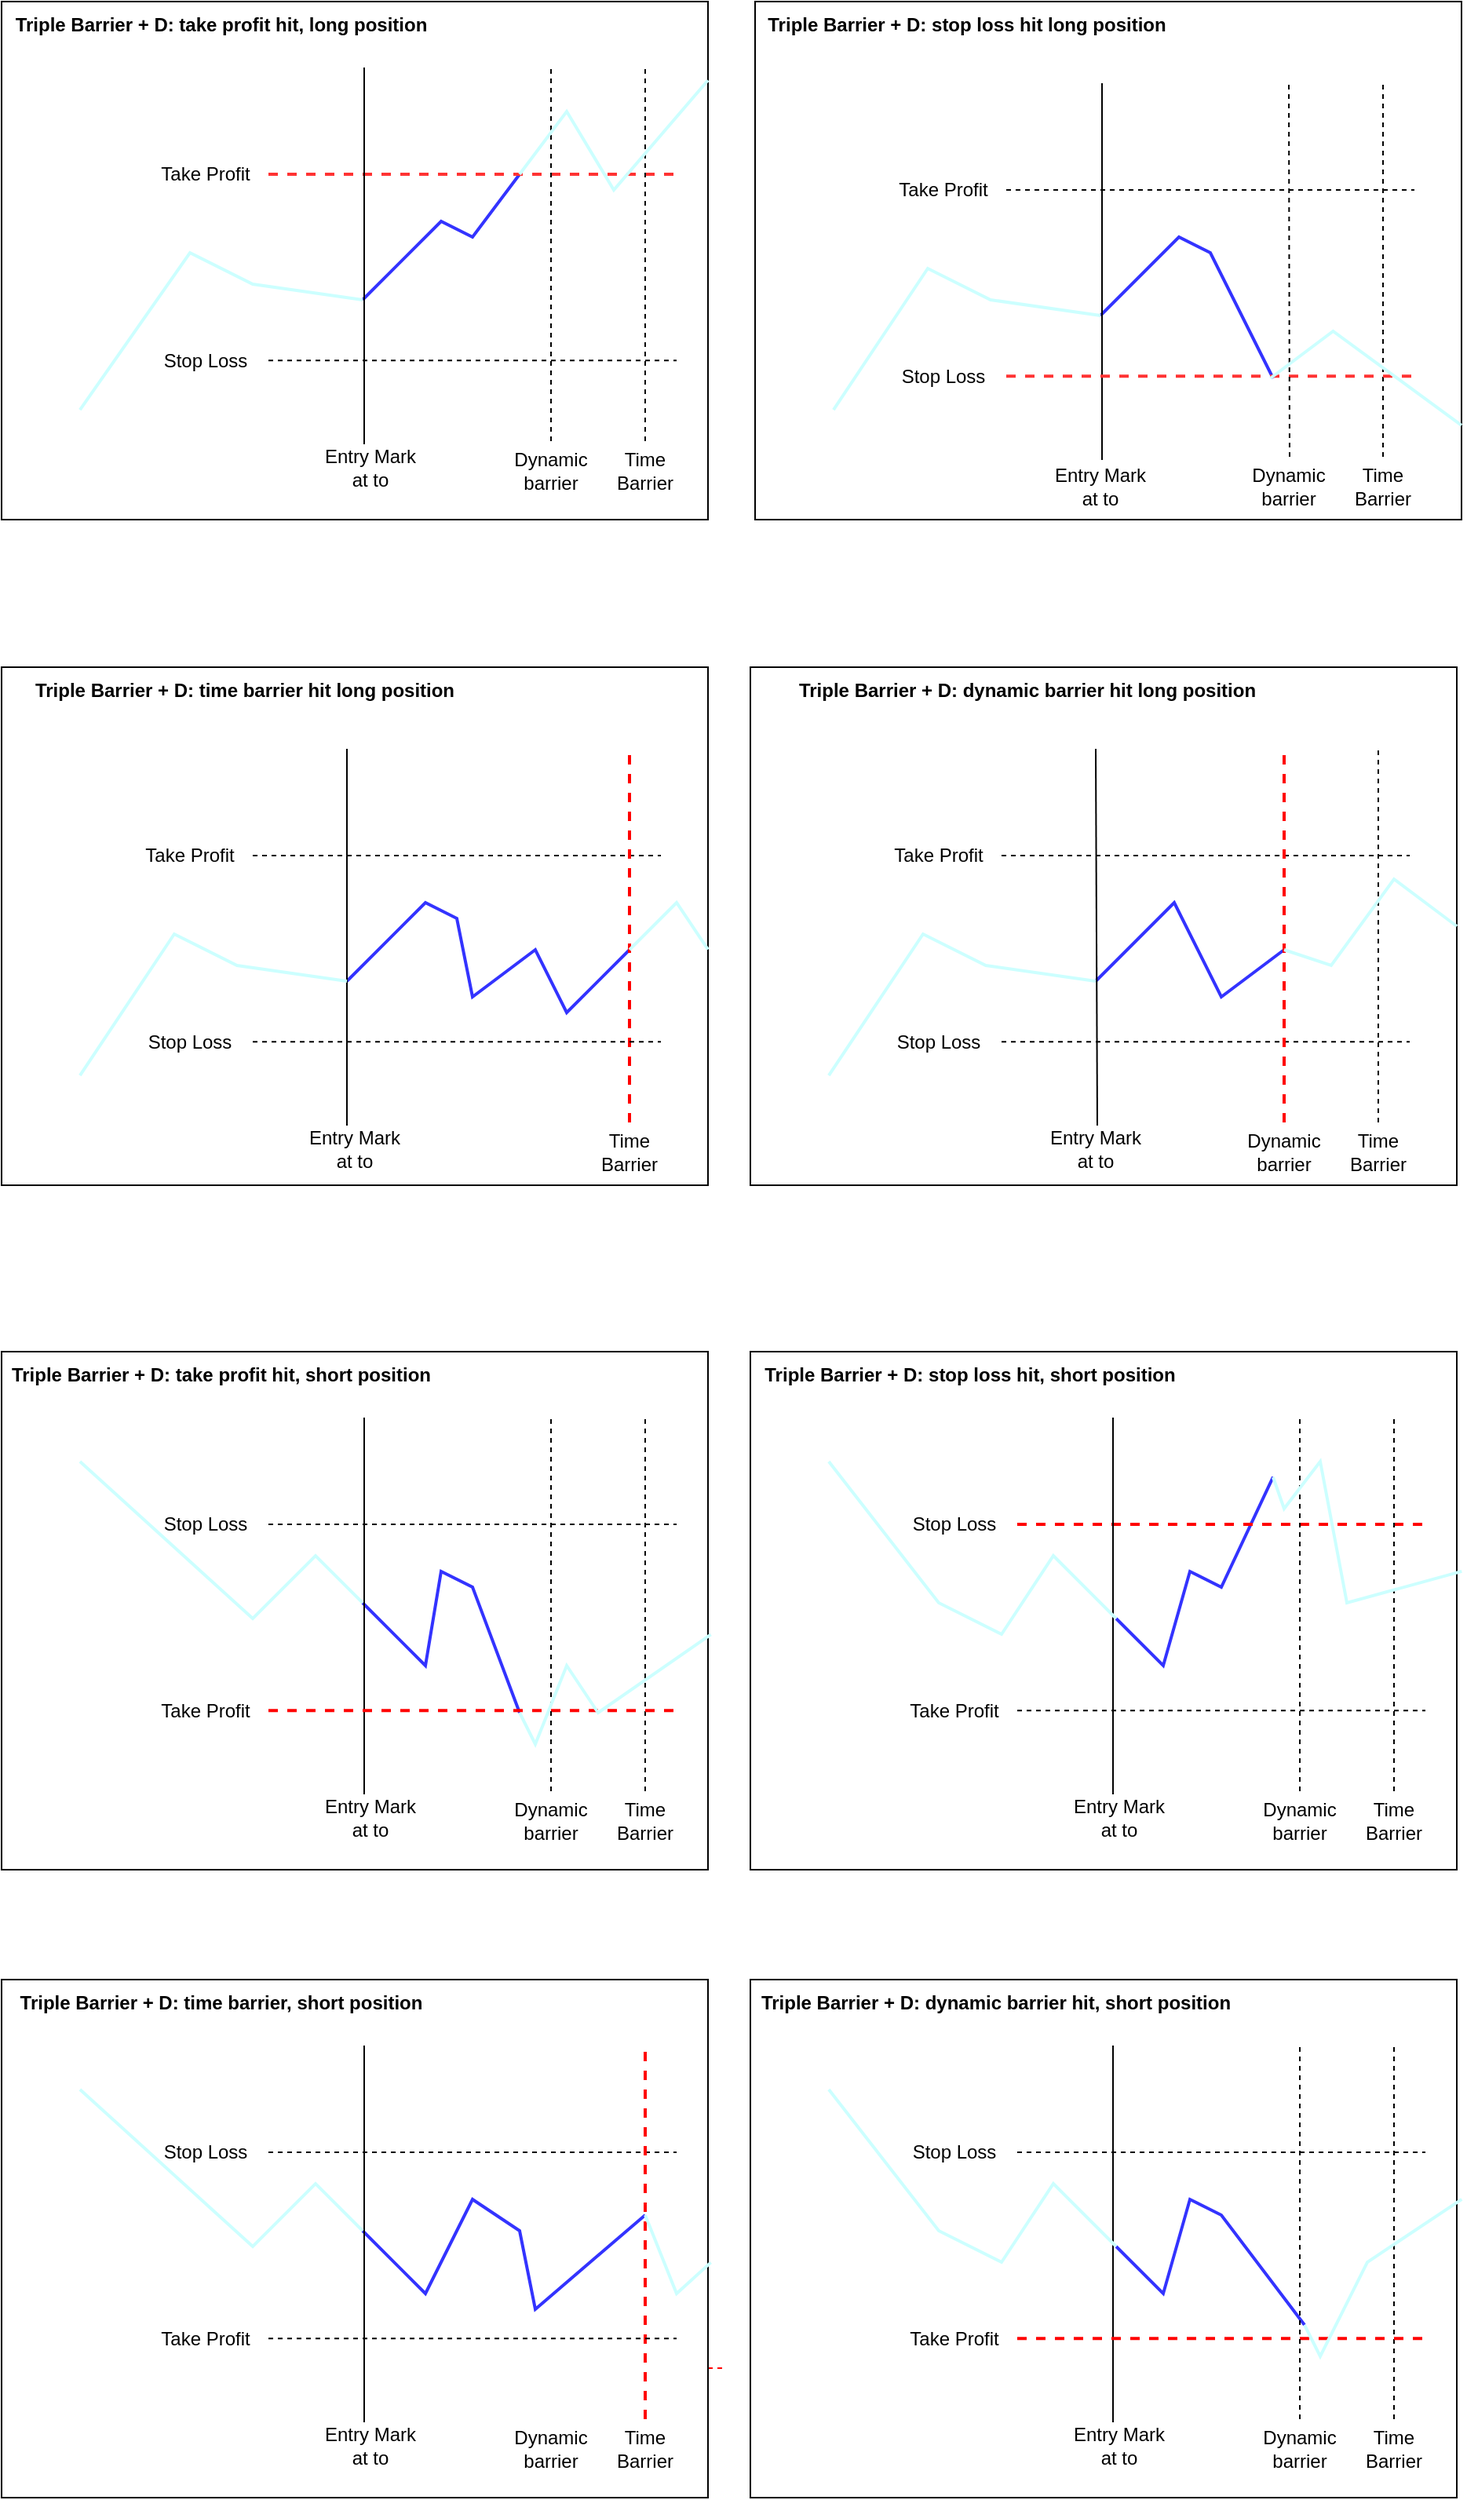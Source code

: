 <mxfile version="24.1.0" type="device" pages="2">
  <diagram id="SFePJf1I40zXGv2YJdQm" name="Common cases">
    <mxGraphModel dx="1434" dy="878" grid="1" gridSize="10" guides="1" tooltips="1" connect="1" arrows="1" fold="1" page="1" pageScale="1" pageWidth="1500" pageHeight="3000" math="0" shadow="0">
      <root>
        <mxCell id="0" />
        <mxCell id="1" parent="0" />
        <mxCell id="pEJTNPGtI9x3PS59gXnJ-11" value="" style="rounded=0;whiteSpace=wrap;html=1;" parent="1" vertex="1">
          <mxGeometry x="330" y="220" width="450" height="330" as="geometry" />
        </mxCell>
        <mxCell id="pEJTNPGtI9x3PS59gXnJ-1" value="" style="endArrow=none;html=1;rounded=0;strokeColor=#3333FF;strokeWidth=2;" parent="1" edge="1">
          <mxGeometry width="50" height="50" relative="1" as="geometry">
            <mxPoint x="560" y="410" as="sourcePoint" />
            <mxPoint x="660" y="330" as="targetPoint" />
            <Array as="points">
              <mxPoint x="610" y="360" />
              <mxPoint x="630" y="370" />
            </Array>
          </mxGeometry>
        </mxCell>
        <mxCell id="pEJTNPGtI9x3PS59gXnJ-3" value="" style="endArrow=none;html=1;rounded=0;endFill=0;dashed=1;strokeColor=#FF3333;strokeWidth=2;" parent="1" edge="1">
          <mxGeometry width="50" height="50" relative="1" as="geometry">
            <mxPoint x="500" y="330" as="sourcePoint" />
            <mxPoint x="760" y="330" as="targetPoint" />
          </mxGeometry>
        </mxCell>
        <mxCell id="pEJTNPGtI9x3PS59gXnJ-4" value="Take Profit" style="text;html=1;strokeColor=none;fillColor=none;align=center;verticalAlign=middle;whiteSpace=wrap;rounded=0;dashed=1;" parent="1" vertex="1">
          <mxGeometry x="430" y="315" width="60" height="30" as="geometry" />
        </mxCell>
        <mxCell id="pEJTNPGtI9x3PS59gXnJ-6" value="Stop Loss" style="text;html=1;strokeColor=none;fillColor=none;align=center;verticalAlign=middle;whiteSpace=wrap;rounded=0;dashed=1;" parent="1" vertex="1">
          <mxGeometry x="430" y="434" width="60" height="30" as="geometry" />
        </mxCell>
        <mxCell id="pEJTNPGtI9x3PS59gXnJ-7" value="" style="endArrow=none;html=1;rounded=0;dashed=1;" parent="1" edge="1">
          <mxGeometry width="50" height="50" relative="1" as="geometry">
            <mxPoint x="740" y="500" as="sourcePoint" />
            <mxPoint x="740" y="260" as="targetPoint" />
          </mxGeometry>
        </mxCell>
        <mxCell id="pEJTNPGtI9x3PS59gXnJ-8" value="Time Barrier" style="text;html=1;strokeColor=none;fillColor=none;align=center;verticalAlign=middle;whiteSpace=wrap;rounded=0;dashed=1;" parent="1" vertex="1">
          <mxGeometry x="710" y="506" width="60" height="26" as="geometry" />
        </mxCell>
        <mxCell id="pEJTNPGtI9x3PS59gXnJ-9" value="" style="endArrow=none;html=1;rounded=0;" parent="1" edge="1">
          <mxGeometry width="50" height="50" relative="1" as="geometry">
            <mxPoint x="561" y="502" as="sourcePoint" />
            <mxPoint x="561" y="262" as="targetPoint" />
          </mxGeometry>
        </mxCell>
        <mxCell id="pEJTNPGtI9x3PS59gXnJ-10" value="" style="endArrow=none;html=1;rounded=0;endFill=0;dashed=1;" parent="1" edge="1">
          <mxGeometry width="50" height="50" relative="1" as="geometry">
            <mxPoint x="500" y="448.58" as="sourcePoint" />
            <mxPoint x="760" y="448.58" as="targetPoint" />
          </mxGeometry>
        </mxCell>
        <mxCell id="pEJTNPGtI9x3PS59gXnJ-12" value="Dynamic barrier" style="text;html=1;strokeColor=none;fillColor=none;align=center;verticalAlign=middle;whiteSpace=wrap;rounded=0;dashed=1;" parent="1" vertex="1">
          <mxGeometry x="650" y="504" width="60" height="30" as="geometry" />
        </mxCell>
        <mxCell id="pEJTNPGtI9x3PS59gXnJ-14" value="Triple Barrier + D: take profit hit, long position" style="text;html=1;strokeColor=none;fillColor=none;align=center;verticalAlign=middle;whiteSpace=wrap;rounded=0;dashed=1;fontFamily=Helvetica;fontSize=12;fontColor=default;fontStyle=1" parent="1" vertex="1">
          <mxGeometry x="330" y="220" width="280" height="30" as="geometry" />
        </mxCell>
        <mxCell id="pEJTNPGtI9x3PS59gXnJ-15" value="" style="endArrow=none;html=1;rounded=0;dashed=1;" parent="1" edge="1">
          <mxGeometry width="50" height="50" relative="1" as="geometry">
            <mxPoint x="680" y="500" as="sourcePoint" />
            <mxPoint x="680" y="260" as="targetPoint" />
            <Array as="points" />
          </mxGeometry>
        </mxCell>
        <mxCell id="pEJTNPGtI9x3PS59gXnJ-16" value="Entry Mark at to" style="text;html=1;strokeColor=none;fillColor=none;align=center;verticalAlign=middle;whiteSpace=wrap;rounded=0;dashed=1;" parent="1" vertex="1">
          <mxGeometry x="535" y="502" width="60" height="30" as="geometry" />
        </mxCell>
        <mxCell id="pEJTNPGtI9x3PS59gXnJ-30" value="" style="endArrow=none;html=1;rounded=0;strokeColor=#CCFFFF;strokeWidth=2;exitX=0.111;exitY=0.788;exitDx=0;exitDy=0;exitPerimeter=0;" parent="1" source="pEJTNPGtI9x3PS59gXnJ-11" edge="1">
          <mxGeometry width="50" height="50" relative="1" as="geometry">
            <mxPoint x="370" y="440" as="sourcePoint" />
            <mxPoint x="560" y="410" as="targetPoint" />
            <Array as="points">
              <mxPoint x="450" y="380" />
              <mxPoint x="490" y="400" />
            </Array>
          </mxGeometry>
        </mxCell>
        <mxCell id="pEJTNPGtI9x3PS59gXnJ-31" value="" style="rounded=0;whiteSpace=wrap;html=1;" parent="1" vertex="1">
          <mxGeometry x="810" y="220" width="450" height="330" as="geometry" />
        </mxCell>
        <mxCell id="pEJTNPGtI9x3PS59gXnJ-32" value="" style="endArrow=none;html=1;rounded=0;strokeColor=#3333FF;strokeWidth=2;" parent="1" edge="1">
          <mxGeometry width="50" height="50" relative="1" as="geometry">
            <mxPoint x="1030" y="420" as="sourcePoint" />
            <mxPoint x="1140" y="460" as="targetPoint" />
            <Array as="points">
              <mxPoint x="1080" y="370" />
              <mxPoint x="1100" y="380" />
            </Array>
          </mxGeometry>
        </mxCell>
        <mxCell id="pEJTNPGtI9x3PS59gXnJ-33" value="" style="endArrow=none;html=1;rounded=0;endFill=0;dashed=1;strokeColor=#000000;strokeWidth=1;" parent="1" edge="1">
          <mxGeometry width="50" height="50" relative="1" as="geometry">
            <mxPoint x="970" y="340" as="sourcePoint" />
            <mxPoint x="1230" y="340" as="targetPoint" />
          </mxGeometry>
        </mxCell>
        <mxCell id="pEJTNPGtI9x3PS59gXnJ-34" value="Take Profit" style="text;html=1;strokeColor=none;fillColor=none;align=center;verticalAlign=middle;whiteSpace=wrap;rounded=0;dashed=1;" parent="1" vertex="1">
          <mxGeometry x="900" y="325" width="60" height="30" as="geometry" />
        </mxCell>
        <mxCell id="pEJTNPGtI9x3PS59gXnJ-35" value="Stop Loss" style="text;html=1;strokeColor=none;fillColor=none;align=center;verticalAlign=middle;whiteSpace=wrap;rounded=0;dashed=1;" parent="1" vertex="1">
          <mxGeometry x="900" y="444" width="60" height="30" as="geometry" />
        </mxCell>
        <mxCell id="pEJTNPGtI9x3PS59gXnJ-36" value="" style="endArrow=none;html=1;rounded=0;dashed=1;" parent="1" edge="1">
          <mxGeometry width="50" height="50" relative="1" as="geometry">
            <mxPoint x="1210" y="510" as="sourcePoint" />
            <mxPoint x="1210" y="270" as="targetPoint" />
          </mxGeometry>
        </mxCell>
        <mxCell id="pEJTNPGtI9x3PS59gXnJ-37" value="Time Barrier" style="text;html=1;strokeColor=none;fillColor=none;align=center;verticalAlign=middle;whiteSpace=wrap;rounded=0;dashed=1;" parent="1" vertex="1">
          <mxGeometry x="1180" y="516" width="60" height="26" as="geometry" />
        </mxCell>
        <mxCell id="pEJTNPGtI9x3PS59gXnJ-38" value="" style="endArrow=none;html=1;rounded=0;" parent="1" edge="1">
          <mxGeometry width="50" height="50" relative="1" as="geometry">
            <mxPoint x="1031" y="512" as="sourcePoint" />
            <mxPoint x="1031" y="272.0" as="targetPoint" />
          </mxGeometry>
        </mxCell>
        <mxCell id="pEJTNPGtI9x3PS59gXnJ-39" value="" style="endArrow=none;html=1;rounded=0;endFill=0;dashed=1;strokeWidth=2;strokeColor=#FF3333;" parent="1" edge="1">
          <mxGeometry width="50" height="50" relative="1" as="geometry">
            <mxPoint x="970" y="458.58" as="sourcePoint" />
            <mxPoint x="1230" y="458.58" as="targetPoint" />
          </mxGeometry>
        </mxCell>
        <mxCell id="pEJTNPGtI9x3PS59gXnJ-40" value="Dynamic barrier" style="text;html=1;strokeColor=none;fillColor=none;align=center;verticalAlign=middle;whiteSpace=wrap;rounded=0;dashed=1;" parent="1" vertex="1">
          <mxGeometry x="1120" y="514" width="60" height="30" as="geometry" />
        </mxCell>
        <mxCell id="pEJTNPGtI9x3PS59gXnJ-41" value="Triple Barrier + D: stop loss hit long position" style="text;html=1;strokeColor=none;fillColor=none;align=center;verticalAlign=middle;whiteSpace=wrap;rounded=0;dashed=1;fontFamily=Helvetica;fontSize=12;fontColor=default;fontStyle=1" parent="1" vertex="1">
          <mxGeometry x="810" y="220" width="270" height="30" as="geometry" />
        </mxCell>
        <mxCell id="pEJTNPGtI9x3PS59gXnJ-42" value="" style="endArrow=none;html=1;rounded=0;dashed=1;" parent="1" edge="1">
          <mxGeometry width="50" height="50" relative="1" as="geometry">
            <mxPoint x="1150.5" y="510" as="sourcePoint" />
            <mxPoint x="1150" y="270" as="targetPoint" />
            <Array as="points" />
          </mxGeometry>
        </mxCell>
        <mxCell id="pEJTNPGtI9x3PS59gXnJ-44" value="" style="endArrow=none;html=1;rounded=0;strokeColor=#CCFFFF;strokeWidth=2;exitX=0.111;exitY=0.788;exitDx=0;exitDy=0;exitPerimeter=0;" parent="1" source="pEJTNPGtI9x3PS59gXnJ-31" edge="1">
          <mxGeometry width="50" height="50" relative="1" as="geometry">
            <mxPoint x="840" y="450" as="sourcePoint" />
            <mxPoint x="1030" y="420" as="targetPoint" />
            <Array as="points">
              <mxPoint x="920" y="390" />
              <mxPoint x="960" y="410" />
            </Array>
          </mxGeometry>
        </mxCell>
        <mxCell id="pEJTNPGtI9x3PS59gXnJ-45" value="" style="rounded=0;whiteSpace=wrap;html=1;" parent="1" vertex="1">
          <mxGeometry x="330" y="644" width="450" height="330" as="geometry" />
        </mxCell>
        <mxCell id="pEJTNPGtI9x3PS59gXnJ-46" value="" style="endArrow=none;html=1;rounded=0;strokeColor=#3333FF;strokeWidth=2;" parent="1" edge="1">
          <mxGeometry width="50" height="50" relative="1" as="geometry">
            <mxPoint x="550" y="844" as="sourcePoint" />
            <mxPoint x="730" y="824" as="targetPoint" />
            <Array as="points">
              <mxPoint x="600" y="794" />
              <mxPoint x="620" y="804" />
              <mxPoint x="630" y="854" />
              <mxPoint x="670" y="824" />
              <mxPoint x="690" y="864" />
            </Array>
          </mxGeometry>
        </mxCell>
        <mxCell id="pEJTNPGtI9x3PS59gXnJ-47" value="" style="endArrow=none;html=1;rounded=0;endFill=0;dashed=1;strokeColor=#000000;strokeWidth=1;" parent="1" edge="1">
          <mxGeometry width="50" height="50" relative="1" as="geometry">
            <mxPoint x="490" y="764" as="sourcePoint" />
            <mxPoint x="750" y="764" as="targetPoint" />
          </mxGeometry>
        </mxCell>
        <mxCell id="pEJTNPGtI9x3PS59gXnJ-48" value="Take Profit" style="text;html=1;strokeColor=none;fillColor=none;align=center;verticalAlign=middle;whiteSpace=wrap;rounded=0;dashed=1;" parent="1" vertex="1">
          <mxGeometry x="420" y="749" width="60" height="30" as="geometry" />
        </mxCell>
        <mxCell id="pEJTNPGtI9x3PS59gXnJ-49" value="Stop Loss" style="text;html=1;strokeColor=none;fillColor=none;align=center;verticalAlign=middle;whiteSpace=wrap;rounded=0;dashed=1;" parent="1" vertex="1">
          <mxGeometry x="420" y="868" width="60" height="30" as="geometry" />
        </mxCell>
        <mxCell id="pEJTNPGtI9x3PS59gXnJ-50" value="" style="endArrow=none;html=1;rounded=0;strokeColor=#FF0000;strokeWidth=2;dashed=1;" parent="1" edge="1">
          <mxGeometry width="50" height="50" relative="1" as="geometry">
            <mxPoint x="730" y="934" as="sourcePoint" />
            <mxPoint x="730" y="694" as="targetPoint" />
          </mxGeometry>
        </mxCell>
        <mxCell id="pEJTNPGtI9x3PS59gXnJ-51" value="Time Barrier" style="text;html=1;strokeColor=none;fillColor=none;align=center;verticalAlign=middle;whiteSpace=wrap;rounded=0;dashed=1;" parent="1" vertex="1">
          <mxGeometry x="700" y="940" width="60" height="26" as="geometry" />
        </mxCell>
        <mxCell id="pEJTNPGtI9x3PS59gXnJ-52" value="" style="endArrow=none;html=1;rounded=0;" parent="1" edge="1">
          <mxGeometry width="50" height="50" relative="1" as="geometry">
            <mxPoint x="550" y="936" as="sourcePoint" />
            <mxPoint x="550" y="696.0" as="targetPoint" />
          </mxGeometry>
        </mxCell>
        <mxCell id="pEJTNPGtI9x3PS59gXnJ-53" value="" style="endArrow=none;html=1;rounded=0;endFill=0;dashed=1;strokeWidth=1;strokeColor=#000000;" parent="1" edge="1">
          <mxGeometry width="50" height="50" relative="1" as="geometry">
            <mxPoint x="490" y="882.58" as="sourcePoint" />
            <mxPoint x="750" y="882.58" as="targetPoint" />
          </mxGeometry>
        </mxCell>
        <mxCell id="pEJTNPGtI9x3PS59gXnJ-55" value="Triple Barrier + D: time barrier hit long position" style="text;html=1;strokeColor=none;fillColor=none;align=center;verticalAlign=middle;whiteSpace=wrap;rounded=0;dashed=1;fontFamily=Helvetica;fontSize=12;fontColor=default;fontStyle=1" parent="1" vertex="1">
          <mxGeometry x="330" y="644" width="310" height="30" as="geometry" />
        </mxCell>
        <mxCell id="pEJTNPGtI9x3PS59gXnJ-58" value="" style="endArrow=none;html=1;rounded=0;strokeColor=#CCFFFF;strokeWidth=2;exitX=0.111;exitY=0.788;exitDx=0;exitDy=0;exitPerimeter=0;" parent="1" source="pEJTNPGtI9x3PS59gXnJ-45" edge="1">
          <mxGeometry width="50" height="50" relative="1" as="geometry">
            <mxPoint x="360" y="874" as="sourcePoint" />
            <mxPoint x="550" y="844" as="targetPoint" />
            <Array as="points">
              <mxPoint x="440" y="814" />
              <mxPoint x="480" y="834" />
            </Array>
          </mxGeometry>
        </mxCell>
        <mxCell id="pEJTNPGtI9x3PS59gXnJ-59" value="" style="rounded=0;whiteSpace=wrap;html=1;" parent="1" vertex="1">
          <mxGeometry x="807" y="644" width="450" height="330" as="geometry" />
        </mxCell>
        <mxCell id="pEJTNPGtI9x3PS59gXnJ-60" value="" style="endArrow=none;html=1;rounded=0;strokeColor=#3333FF;strokeWidth=2;" parent="1" edge="1">
          <mxGeometry width="50" height="50" relative="1" as="geometry">
            <mxPoint x="1027" y="844" as="sourcePoint" />
            <mxPoint x="1147" y="824" as="targetPoint" />
            <Array as="points">
              <mxPoint x="1077" y="794" />
              <mxPoint x="1107" y="854" />
            </Array>
          </mxGeometry>
        </mxCell>
        <mxCell id="pEJTNPGtI9x3PS59gXnJ-61" value="" style="endArrow=none;html=1;rounded=0;endFill=0;dashed=1;strokeColor=#000000;strokeWidth=1;" parent="1" edge="1">
          <mxGeometry width="50" height="50" relative="1" as="geometry">
            <mxPoint x="967" y="764" as="sourcePoint" />
            <mxPoint x="1227" y="764" as="targetPoint" />
          </mxGeometry>
        </mxCell>
        <mxCell id="pEJTNPGtI9x3PS59gXnJ-62" value="Take Profit" style="text;html=1;strokeColor=none;fillColor=none;align=center;verticalAlign=middle;whiteSpace=wrap;rounded=0;dashed=1;" parent="1" vertex="1">
          <mxGeometry x="897" y="749" width="60" height="30" as="geometry" />
        </mxCell>
        <mxCell id="pEJTNPGtI9x3PS59gXnJ-63" value="Stop Loss" style="text;html=1;strokeColor=none;fillColor=none;align=center;verticalAlign=middle;whiteSpace=wrap;rounded=0;dashed=1;" parent="1" vertex="1">
          <mxGeometry x="897" y="868" width="60" height="30" as="geometry" />
        </mxCell>
        <mxCell id="pEJTNPGtI9x3PS59gXnJ-64" value="" style="endArrow=none;html=1;rounded=0;dashed=1;" parent="1" edge="1">
          <mxGeometry width="50" height="50" relative="1" as="geometry">
            <mxPoint x="1207" y="934" as="sourcePoint" />
            <mxPoint x="1207" y="694" as="targetPoint" />
          </mxGeometry>
        </mxCell>
        <mxCell id="pEJTNPGtI9x3PS59gXnJ-65" value="Time Barrier" style="text;html=1;strokeColor=none;fillColor=none;align=center;verticalAlign=middle;whiteSpace=wrap;rounded=0;dashed=1;" parent="1" vertex="1">
          <mxGeometry x="1177" y="940" width="60" height="26" as="geometry" />
        </mxCell>
        <mxCell id="pEJTNPGtI9x3PS59gXnJ-66" value="" style="endArrow=none;html=1;rounded=0;" parent="1" edge="1">
          <mxGeometry width="50" height="50" relative="1" as="geometry">
            <mxPoint x="1028" y="936" as="sourcePoint" />
            <mxPoint x="1027" y="696.0" as="targetPoint" />
          </mxGeometry>
        </mxCell>
        <mxCell id="pEJTNPGtI9x3PS59gXnJ-67" value="" style="endArrow=none;html=1;rounded=0;endFill=0;dashed=1;strokeWidth=1;strokeColor=#000000;" parent="1" edge="1">
          <mxGeometry width="50" height="50" relative="1" as="geometry">
            <mxPoint x="967" y="882.58" as="sourcePoint" />
            <mxPoint x="1227" y="882.58" as="targetPoint" />
          </mxGeometry>
        </mxCell>
        <mxCell id="pEJTNPGtI9x3PS59gXnJ-68" value="Dynamic barrier" style="text;html=1;strokeColor=none;fillColor=none;align=center;verticalAlign=middle;whiteSpace=wrap;rounded=0;dashed=1;" parent="1" vertex="1">
          <mxGeometry x="1117" y="938" width="60" height="30" as="geometry" />
        </mxCell>
        <mxCell id="pEJTNPGtI9x3PS59gXnJ-69" value="Triple Barrier + D: dynamic barrier hit long position" style="text;html=1;strokeColor=none;fillColor=none;align=center;verticalAlign=middle;whiteSpace=wrap;rounded=0;dashed=1;fontFamily=Helvetica;fontSize=12;fontColor=default;fontStyle=1" parent="1" vertex="1">
          <mxGeometry x="807" y="644" width="353" height="30" as="geometry" />
        </mxCell>
        <mxCell id="pEJTNPGtI9x3PS59gXnJ-70" value="" style="endArrow=none;html=1;rounded=0;strokeColor=#FF0000;strokeWidth=2;dashed=1;" parent="1" edge="1">
          <mxGeometry width="50" height="50" relative="1" as="geometry">
            <mxPoint x="1147" y="934" as="sourcePoint" />
            <mxPoint x="1147" y="694" as="targetPoint" />
            <Array as="points" />
          </mxGeometry>
        </mxCell>
        <mxCell id="pEJTNPGtI9x3PS59gXnJ-72" value="" style="endArrow=none;html=1;rounded=0;strokeColor=#CCFFFF;strokeWidth=2;exitX=0.111;exitY=0.788;exitDx=0;exitDy=0;exitPerimeter=0;" parent="1" source="pEJTNPGtI9x3PS59gXnJ-59" edge="1">
          <mxGeometry width="50" height="50" relative="1" as="geometry">
            <mxPoint x="837" y="874" as="sourcePoint" />
            <mxPoint x="1027" y="844" as="targetPoint" />
            <Array as="points">
              <mxPoint x="917" y="814" />
              <mxPoint x="957" y="834" />
            </Array>
          </mxGeometry>
        </mxCell>
        <mxCell id="pEJTNPGtI9x3PS59gXnJ-73" value="" style="endArrow=none;html=1;rounded=0;strokeColor=#CCFFFF;strokeWidth=2;entryX=1;entryY=0.152;entryDx=0;entryDy=0;entryPerimeter=0;" parent="1" target="pEJTNPGtI9x3PS59gXnJ-11" edge="1">
          <mxGeometry width="50" height="50" relative="1" as="geometry">
            <mxPoint x="660" y="330" as="sourcePoint" />
            <mxPoint x="740.05" y="290" as="targetPoint" />
            <Array as="points">
              <mxPoint x="690" y="290" />
              <mxPoint x="720" y="340" />
            </Array>
          </mxGeometry>
        </mxCell>
        <mxCell id="pEJTNPGtI9x3PS59gXnJ-74" value="" style="endArrow=none;html=1;rounded=0;strokeColor=#CCFFFF;strokeWidth=2;entryX=1;entryY=0.818;entryDx=0;entryDy=0;entryPerimeter=0;" parent="1" target="pEJTNPGtI9x3PS59gXnJ-31" edge="1">
          <mxGeometry width="50" height="50" relative="1" as="geometry">
            <mxPoint x="1138.2" y="460" as="sourcePoint" />
            <mxPoint x="1240.0" y="461.16" as="targetPoint" />
            <Array as="points">
              <mxPoint x="1178.2" y="430" />
            </Array>
          </mxGeometry>
        </mxCell>
        <mxCell id="pEJTNPGtI9x3PS59gXnJ-75" value="Entry Mark at to" style="text;html=1;strokeColor=none;fillColor=none;align=center;verticalAlign=middle;whiteSpace=wrap;rounded=0;dashed=1;" parent="1" vertex="1">
          <mxGeometry x="1000" y="514" width="60" height="30" as="geometry" />
        </mxCell>
        <mxCell id="pEJTNPGtI9x3PS59gXnJ-76" value="Entry Mark at to" style="text;html=1;strokeColor=none;fillColor=none;align=center;verticalAlign=middle;whiteSpace=wrap;rounded=0;dashed=1;" parent="1" vertex="1">
          <mxGeometry x="525" y="936" width="60" height="30" as="geometry" />
        </mxCell>
        <mxCell id="pEJTNPGtI9x3PS59gXnJ-78" value="Entry Mark at to" style="text;html=1;strokeColor=none;fillColor=none;align=center;verticalAlign=middle;whiteSpace=wrap;rounded=0;dashed=1;" parent="1" vertex="1">
          <mxGeometry x="997" y="936" width="60" height="30" as="geometry" />
        </mxCell>
        <mxCell id="pEJTNPGtI9x3PS59gXnJ-80" value="" style="endArrow=none;html=1;rounded=0;strokeColor=#CCFFFF;strokeWidth=2;entryX=1;entryY=0.545;entryDx=0;entryDy=0;entryPerimeter=0;" parent="1" target="pEJTNPGtI9x3PS59gXnJ-45" edge="1">
          <mxGeometry width="50" height="50" relative="1" as="geometry">
            <mxPoint x="730.0" y="824" as="sourcePoint" />
            <mxPoint x="851.8" y="853.94" as="targetPoint" />
            <Array as="points">
              <mxPoint x="760" y="794" />
            </Array>
          </mxGeometry>
        </mxCell>
        <mxCell id="pEJTNPGtI9x3PS59gXnJ-82" value="" style="endArrow=none;html=1;rounded=0;strokeColor=#CCFFFF;strokeWidth=2;entryX=1;entryY=0.5;entryDx=0;entryDy=0;" parent="1" target="pEJTNPGtI9x3PS59gXnJ-59" edge="1">
          <mxGeometry width="50" height="50" relative="1" as="geometry">
            <mxPoint x="1147" y="824" as="sourcePoint" />
            <mxPoint x="1347.05" y="809" as="targetPoint" />
            <Array as="points">
              <mxPoint x="1177" y="834" />
              <mxPoint x="1217" y="779" />
            </Array>
          </mxGeometry>
        </mxCell>
        <mxCell id="pEJTNPGtI9x3PS59gXnJ-83" value="" style="rounded=0;whiteSpace=wrap;html=1;" parent="1" vertex="1">
          <mxGeometry x="330" y="1080" width="450" height="330" as="geometry" />
        </mxCell>
        <mxCell id="pEJTNPGtI9x3PS59gXnJ-84" value="" style="endArrow=none;html=1;rounded=0;strokeColor=#3333FF;strokeWidth=2;" parent="1" edge="1">
          <mxGeometry width="50" height="50" relative="1" as="geometry">
            <mxPoint x="560" y="1240" as="sourcePoint" />
            <mxPoint x="660" y="1310" as="targetPoint" />
            <Array as="points">
              <mxPoint x="600" y="1280" />
              <mxPoint x="610" y="1220" />
              <mxPoint x="630" y="1230" />
            </Array>
          </mxGeometry>
        </mxCell>
        <mxCell id="pEJTNPGtI9x3PS59gXnJ-85" value="" style="endArrow=none;html=1;rounded=0;endFill=0;dashed=1;strokeColor=#000000;strokeWidth=1;" parent="1" edge="1">
          <mxGeometry width="50" height="50" relative="1" as="geometry">
            <mxPoint x="500" y="1190.0" as="sourcePoint" />
            <mxPoint x="760" y="1190.0" as="targetPoint" />
          </mxGeometry>
        </mxCell>
        <mxCell id="pEJTNPGtI9x3PS59gXnJ-86" value="Stop Loss" style="text;html=1;strokeColor=none;fillColor=none;align=center;verticalAlign=middle;whiteSpace=wrap;rounded=0;dashed=1;" parent="1" vertex="1">
          <mxGeometry x="430" y="1175" width="60" height="30" as="geometry" />
        </mxCell>
        <mxCell id="pEJTNPGtI9x3PS59gXnJ-87" value="Take Profit" style="text;html=1;strokeColor=none;fillColor=none;align=center;verticalAlign=middle;whiteSpace=wrap;rounded=0;dashed=1;" parent="1" vertex="1">
          <mxGeometry x="430" y="1294" width="60" height="30" as="geometry" />
        </mxCell>
        <mxCell id="pEJTNPGtI9x3PS59gXnJ-88" value="" style="endArrow=none;html=1;rounded=0;dashed=1;" parent="1" edge="1">
          <mxGeometry width="50" height="50" relative="1" as="geometry">
            <mxPoint x="740" y="1360.0" as="sourcePoint" />
            <mxPoint x="740" y="1120.0" as="targetPoint" />
          </mxGeometry>
        </mxCell>
        <mxCell id="pEJTNPGtI9x3PS59gXnJ-89" value="Time Barrier" style="text;html=1;strokeColor=none;fillColor=none;align=center;verticalAlign=middle;whiteSpace=wrap;rounded=0;dashed=1;" parent="1" vertex="1">
          <mxGeometry x="710" y="1366" width="60" height="26" as="geometry" />
        </mxCell>
        <mxCell id="pEJTNPGtI9x3PS59gXnJ-90" value="" style="endArrow=none;html=1;rounded=0;" parent="1" edge="1">
          <mxGeometry width="50" height="50" relative="1" as="geometry">
            <mxPoint x="561" y="1362" as="sourcePoint" />
            <mxPoint x="561" y="1122" as="targetPoint" />
          </mxGeometry>
        </mxCell>
        <mxCell id="pEJTNPGtI9x3PS59gXnJ-91" value="" style="endArrow=none;html=1;rounded=0;endFill=0;dashed=1;strokeColor=#FF0000;strokeWidth=2;" parent="1" edge="1">
          <mxGeometry width="50" height="50" relative="1" as="geometry">
            <mxPoint x="500" y="1308.58" as="sourcePoint" />
            <mxPoint x="760" y="1308.58" as="targetPoint" />
          </mxGeometry>
        </mxCell>
        <mxCell id="pEJTNPGtI9x3PS59gXnJ-92" value="Dynamic barrier" style="text;html=1;strokeColor=none;fillColor=none;align=center;verticalAlign=middle;whiteSpace=wrap;rounded=0;dashed=1;" parent="1" vertex="1">
          <mxGeometry x="650" y="1364" width="60" height="30" as="geometry" />
        </mxCell>
        <mxCell id="pEJTNPGtI9x3PS59gXnJ-93" value="Triple Barrier + D: take profit hit, short position" style="text;html=1;strokeColor=none;fillColor=none;align=center;verticalAlign=middle;whiteSpace=wrap;rounded=0;dashed=1;fontFamily=Helvetica;fontSize=12;fontColor=default;fontStyle=1" parent="1" vertex="1">
          <mxGeometry x="330" y="1080" width="280" height="30" as="geometry" />
        </mxCell>
        <mxCell id="pEJTNPGtI9x3PS59gXnJ-94" value="" style="endArrow=none;html=1;rounded=0;dashed=1;" parent="1" edge="1">
          <mxGeometry width="50" height="50" relative="1" as="geometry">
            <mxPoint x="680" y="1360.0" as="sourcePoint" />
            <mxPoint x="680" y="1120.0" as="targetPoint" />
            <Array as="points" />
          </mxGeometry>
        </mxCell>
        <mxCell id="pEJTNPGtI9x3PS59gXnJ-95" value="Entry Mark at to" style="text;html=1;strokeColor=none;fillColor=none;align=center;verticalAlign=middle;whiteSpace=wrap;rounded=0;dashed=1;" parent="1" vertex="1">
          <mxGeometry x="535" y="1362" width="60" height="30" as="geometry" />
        </mxCell>
        <mxCell id="pEJTNPGtI9x3PS59gXnJ-96" value="" style="endArrow=none;html=1;rounded=0;strokeColor=#CCFFFF;strokeWidth=2;exitX=0.111;exitY=0.212;exitDx=0;exitDy=0;exitPerimeter=0;" parent="1" source="pEJTNPGtI9x3PS59gXnJ-83" edge="1">
          <mxGeometry width="50" height="50" relative="1" as="geometry">
            <mxPoint x="370" y="1300" as="sourcePoint" />
            <mxPoint x="560" y="1240" as="targetPoint" />
            <Array as="points">
              <mxPoint x="490" y="1250" />
              <mxPoint x="530" y="1210" />
            </Array>
          </mxGeometry>
        </mxCell>
        <mxCell id="pEJTNPGtI9x3PS59gXnJ-134" value="" style="endArrow=none;html=1;rounded=0;strokeColor=#CCFFFF;strokeWidth=2;entryX=1.004;entryY=0.546;entryDx=0;entryDy=0;entryPerimeter=0;" parent="1" target="pEJTNPGtI9x3PS59gXnJ-83" edge="1">
          <mxGeometry width="50" height="50" relative="1" as="geometry">
            <mxPoint x="660" y="1310" as="sourcePoint" />
            <mxPoint x="740.05" y="1150" as="targetPoint" />
            <Array as="points">
              <mxPoint x="670" y="1330" />
              <mxPoint x="690" y="1280" />
              <mxPoint x="710" y="1310" />
            </Array>
          </mxGeometry>
        </mxCell>
        <mxCell id="pEJTNPGtI9x3PS59gXnJ-141" value="" style="rounded=0;whiteSpace=wrap;html=1;" parent="1" vertex="1">
          <mxGeometry x="807" y="1080" width="450" height="330" as="geometry" />
        </mxCell>
        <mxCell id="pEJTNPGtI9x3PS59gXnJ-142" value="" style="endArrow=none;html=1;rounded=0;strokeColor=#3333FF;strokeWidth=2;entryX=0.74;entryY=0.242;entryDx=0;entryDy=0;entryPerimeter=0;" parent="1" target="pEJTNPGtI9x3PS59gXnJ-141" edge="1">
          <mxGeometry width="50" height="50" relative="1" as="geometry">
            <mxPoint x="1040" y="1250" as="sourcePoint" />
            <mxPoint x="1137" y="1310" as="targetPoint" />
            <Array as="points">
              <mxPoint x="1070" y="1280" />
              <mxPoint x="1087" y="1220" />
              <mxPoint x="1107" y="1230" />
            </Array>
          </mxGeometry>
        </mxCell>
        <mxCell id="pEJTNPGtI9x3PS59gXnJ-143" value="" style="endArrow=none;html=1;rounded=0;endFill=0;dashed=1;strokeColor=#FF0000;strokeWidth=2;" parent="1" edge="1">
          <mxGeometry width="50" height="50" relative="1" as="geometry">
            <mxPoint x="977" y="1190.0" as="sourcePoint" />
            <mxPoint x="1237" y="1190.0" as="targetPoint" />
          </mxGeometry>
        </mxCell>
        <mxCell id="pEJTNPGtI9x3PS59gXnJ-144" value="Stop Loss" style="text;html=1;strokeColor=none;fillColor=none;align=center;verticalAlign=middle;whiteSpace=wrap;rounded=0;dashed=1;" parent="1" vertex="1">
          <mxGeometry x="907" y="1175" width="60" height="30" as="geometry" />
        </mxCell>
        <mxCell id="pEJTNPGtI9x3PS59gXnJ-145" value="Take Profit" style="text;html=1;strokeColor=none;fillColor=none;align=center;verticalAlign=middle;whiteSpace=wrap;rounded=0;dashed=1;" parent="1" vertex="1">
          <mxGeometry x="907" y="1294" width="60" height="30" as="geometry" />
        </mxCell>
        <mxCell id="pEJTNPGtI9x3PS59gXnJ-146" value="" style="endArrow=none;html=1;rounded=0;dashed=1;" parent="1" edge="1">
          <mxGeometry width="50" height="50" relative="1" as="geometry">
            <mxPoint x="1217" y="1360.0" as="sourcePoint" />
            <mxPoint x="1217" y="1120.0" as="targetPoint" />
          </mxGeometry>
        </mxCell>
        <mxCell id="pEJTNPGtI9x3PS59gXnJ-147" value="Time Barrier" style="text;html=1;strokeColor=none;fillColor=none;align=center;verticalAlign=middle;whiteSpace=wrap;rounded=0;dashed=1;" parent="1" vertex="1">
          <mxGeometry x="1187" y="1366" width="60" height="26" as="geometry" />
        </mxCell>
        <mxCell id="pEJTNPGtI9x3PS59gXnJ-148" value="" style="endArrow=none;html=1;rounded=0;" parent="1" edge="1">
          <mxGeometry width="50" height="50" relative="1" as="geometry">
            <mxPoint x="1038" y="1362.0" as="sourcePoint" />
            <mxPoint x="1038" y="1122.0" as="targetPoint" />
          </mxGeometry>
        </mxCell>
        <mxCell id="pEJTNPGtI9x3PS59gXnJ-149" value="" style="endArrow=none;html=1;rounded=0;endFill=0;dashed=1;strokeColor=#000000;strokeWidth=1;" parent="1" edge="1">
          <mxGeometry width="50" height="50" relative="1" as="geometry">
            <mxPoint x="977" y="1308.58" as="sourcePoint" />
            <mxPoint x="1237" y="1308.58" as="targetPoint" />
          </mxGeometry>
        </mxCell>
        <mxCell id="pEJTNPGtI9x3PS59gXnJ-150" value="Dynamic barrier" style="text;html=1;strokeColor=none;fillColor=none;align=center;verticalAlign=middle;whiteSpace=wrap;rounded=0;dashed=1;" parent="1" vertex="1">
          <mxGeometry x="1127" y="1364" width="60" height="30" as="geometry" />
        </mxCell>
        <mxCell id="pEJTNPGtI9x3PS59gXnJ-151" value="Triple Barrier + D: stop loss hit, short position" style="text;html=1;strokeColor=none;fillColor=none;align=center;verticalAlign=middle;whiteSpace=wrap;rounded=0;dashed=1;fontFamily=Helvetica;fontSize=12;fontColor=default;fontStyle=1" parent="1" vertex="1">
          <mxGeometry x="807" y="1080" width="280" height="30" as="geometry" />
        </mxCell>
        <mxCell id="pEJTNPGtI9x3PS59gXnJ-152" value="" style="endArrow=none;html=1;rounded=0;dashed=1;" parent="1" edge="1">
          <mxGeometry width="50" height="50" relative="1" as="geometry">
            <mxPoint x="1157" y="1360.0" as="sourcePoint" />
            <mxPoint x="1157" y="1120.0" as="targetPoint" />
            <Array as="points" />
          </mxGeometry>
        </mxCell>
        <mxCell id="pEJTNPGtI9x3PS59gXnJ-153" value="Entry Mark at to" style="text;html=1;strokeColor=none;fillColor=none;align=center;verticalAlign=middle;whiteSpace=wrap;rounded=0;dashed=1;" parent="1" vertex="1">
          <mxGeometry x="1012" y="1362" width="60" height="30" as="geometry" />
        </mxCell>
        <mxCell id="pEJTNPGtI9x3PS59gXnJ-154" value="" style="endArrow=none;html=1;rounded=0;strokeColor=#CCFFFF;strokeWidth=2;exitX=0.111;exitY=0.212;exitDx=0;exitDy=0;exitPerimeter=0;" parent="1" source="pEJTNPGtI9x3PS59gXnJ-141" edge="1">
          <mxGeometry width="50" height="50" relative="1" as="geometry">
            <mxPoint x="847" y="1300" as="sourcePoint" />
            <mxPoint x="1040" y="1250" as="targetPoint" />
            <Array as="points">
              <mxPoint x="927" y="1240" />
              <mxPoint x="967" y="1260" />
              <mxPoint x="1000" y="1210" />
            </Array>
          </mxGeometry>
        </mxCell>
        <mxCell id="pEJTNPGtI9x3PS59gXnJ-155" value="" style="endArrow=none;html=1;rounded=0;strokeColor=#CCFFFF;strokeWidth=2;entryX=1.007;entryY=0.424;entryDx=0;entryDy=0;entryPerimeter=0;" parent="1" target="pEJTNPGtI9x3PS59gXnJ-141" edge="1">
          <mxGeometry width="50" height="50" relative="1" as="geometry">
            <mxPoint x="1140" y="1160" as="sourcePoint" />
            <mxPoint x="1217.05" y="1150" as="targetPoint" />
            <Array as="points">
              <mxPoint x="1147" y="1180" />
              <mxPoint x="1170" y="1150" />
              <mxPoint x="1187" y="1240" />
            </Array>
          </mxGeometry>
        </mxCell>
        <mxCell id="pEJTNPGtI9x3PS59gXnJ-188" style="edgeStyle=orthogonalEdgeStyle;rounded=0;orthogonalLoop=1;jettySize=auto;html=1;exitX=1;exitY=0.75;exitDx=0;exitDy=0;dashed=1;strokeColor=#FF0000;strokeWidth=1;fontFamily=Helvetica;fontSize=12;fontColor=default;endArrow=none;endFill=0;" parent="1" source="pEJTNPGtI9x3PS59gXnJ-158" edge="1">
          <mxGeometry relative="1" as="geometry">
            <mxPoint x="790" y="1727.5" as="targetPoint" />
          </mxGeometry>
        </mxCell>
        <mxCell id="pEJTNPGtI9x3PS59gXnJ-158" value="" style="rounded=0;whiteSpace=wrap;html=1;" parent="1" vertex="1">
          <mxGeometry x="330" y="1480" width="450" height="330" as="geometry" />
        </mxCell>
        <mxCell id="pEJTNPGtI9x3PS59gXnJ-159" value="" style="endArrow=none;html=1;rounded=0;strokeColor=#3333FF;strokeWidth=2;" parent="1" edge="1">
          <mxGeometry width="50" height="50" relative="1" as="geometry">
            <mxPoint x="560" y="1640" as="sourcePoint" />
            <mxPoint x="740" y="1630" as="targetPoint" />
            <Array as="points">
              <mxPoint x="600" y="1680" />
              <mxPoint x="630" y="1620" />
              <mxPoint x="660" y="1640" />
              <mxPoint x="670" y="1690" />
            </Array>
          </mxGeometry>
        </mxCell>
        <mxCell id="pEJTNPGtI9x3PS59gXnJ-160" value="" style="endArrow=none;html=1;rounded=0;endFill=0;dashed=1;strokeColor=#000000;strokeWidth=1;" parent="1" edge="1">
          <mxGeometry width="50" height="50" relative="1" as="geometry">
            <mxPoint x="500" y="1590" as="sourcePoint" />
            <mxPoint x="760" y="1590" as="targetPoint" />
          </mxGeometry>
        </mxCell>
        <mxCell id="pEJTNPGtI9x3PS59gXnJ-161" value="Stop Loss" style="text;html=1;strokeColor=none;fillColor=none;align=center;verticalAlign=middle;whiteSpace=wrap;rounded=0;dashed=1;" parent="1" vertex="1">
          <mxGeometry x="430" y="1575" width="60" height="30" as="geometry" />
        </mxCell>
        <mxCell id="pEJTNPGtI9x3PS59gXnJ-162" value="Take Profit" style="text;html=1;strokeColor=none;fillColor=none;align=center;verticalAlign=middle;whiteSpace=wrap;rounded=0;dashed=1;" parent="1" vertex="1">
          <mxGeometry x="430" y="1694" width="60" height="30" as="geometry" />
        </mxCell>
        <mxCell id="pEJTNPGtI9x3PS59gXnJ-163" value="" style="endArrow=none;html=1;rounded=0;dashed=1;strokeWidth=2;strokeColor=#FF0000;" parent="1" edge="1">
          <mxGeometry width="50" height="50" relative="1" as="geometry">
            <mxPoint x="740" y="1760" as="sourcePoint" />
            <mxPoint x="740" y="1520" as="targetPoint" />
          </mxGeometry>
        </mxCell>
        <mxCell id="pEJTNPGtI9x3PS59gXnJ-164" value="Time Barrier" style="text;html=1;strokeColor=none;fillColor=none;align=center;verticalAlign=middle;whiteSpace=wrap;rounded=0;dashed=1;" parent="1" vertex="1">
          <mxGeometry x="710" y="1766" width="60" height="26" as="geometry" />
        </mxCell>
        <mxCell id="pEJTNPGtI9x3PS59gXnJ-165" value="" style="endArrow=none;html=1;rounded=0;" parent="1" edge="1">
          <mxGeometry width="50" height="50" relative="1" as="geometry">
            <mxPoint x="561" y="1762" as="sourcePoint" />
            <mxPoint x="561" y="1522" as="targetPoint" />
          </mxGeometry>
        </mxCell>
        <mxCell id="pEJTNPGtI9x3PS59gXnJ-166" value="" style="endArrow=none;html=1;rounded=0;endFill=0;dashed=1;strokeColor=#000000;strokeWidth=1;" parent="1" edge="1">
          <mxGeometry width="50" height="50" relative="1" as="geometry">
            <mxPoint x="500" y="1708.58" as="sourcePoint" />
            <mxPoint x="760" y="1708.58" as="targetPoint" />
          </mxGeometry>
        </mxCell>
        <mxCell id="pEJTNPGtI9x3PS59gXnJ-167" value="Dynamic barrier" style="text;html=1;strokeColor=none;fillColor=none;align=center;verticalAlign=middle;whiteSpace=wrap;rounded=0;dashed=1;" parent="1" vertex="1">
          <mxGeometry x="650" y="1764" width="60" height="30" as="geometry" />
        </mxCell>
        <mxCell id="pEJTNPGtI9x3PS59gXnJ-168" value="Triple Barrier + D: time barrier, short position" style="text;html=1;strokeColor=none;fillColor=none;align=center;verticalAlign=middle;whiteSpace=wrap;rounded=0;dashed=1;fontFamily=Helvetica;fontSize=12;fontColor=default;fontStyle=1" parent="1" vertex="1">
          <mxGeometry x="330" y="1480" width="280" height="30" as="geometry" />
        </mxCell>
        <mxCell id="pEJTNPGtI9x3PS59gXnJ-170" value="Entry Mark at to" style="text;html=1;strokeColor=none;fillColor=none;align=center;verticalAlign=middle;whiteSpace=wrap;rounded=0;dashed=1;" parent="1" vertex="1">
          <mxGeometry x="535" y="1762" width="60" height="30" as="geometry" />
        </mxCell>
        <mxCell id="pEJTNPGtI9x3PS59gXnJ-171" value="" style="endArrow=none;html=1;rounded=0;strokeColor=#CCFFFF;strokeWidth=2;exitX=0.111;exitY=0.212;exitDx=0;exitDy=0;exitPerimeter=0;" parent="1" source="pEJTNPGtI9x3PS59gXnJ-158" edge="1">
          <mxGeometry width="50" height="50" relative="1" as="geometry">
            <mxPoint x="370" y="1700" as="sourcePoint" />
            <mxPoint x="560" y="1640" as="targetPoint" />
            <Array as="points">
              <mxPoint x="490" y="1650" />
              <mxPoint x="530" y="1610" />
            </Array>
          </mxGeometry>
        </mxCell>
        <mxCell id="pEJTNPGtI9x3PS59gXnJ-172" value="" style="endArrow=none;html=1;rounded=0;strokeColor=#CCFFFF;strokeWidth=2;entryX=1.004;entryY=0.546;entryDx=0;entryDy=0;entryPerimeter=0;" parent="1" target="pEJTNPGtI9x3PS59gXnJ-158" edge="1">
          <mxGeometry width="50" height="50" relative="1" as="geometry">
            <mxPoint x="740" y="1630" as="sourcePoint" />
            <mxPoint x="740.05" y="1550" as="targetPoint" />
            <Array as="points">
              <mxPoint x="760" y="1680" />
            </Array>
          </mxGeometry>
        </mxCell>
        <mxCell id="pEJTNPGtI9x3PS59gXnJ-173" value="" style="rounded=0;whiteSpace=wrap;html=1;" parent="1" vertex="1">
          <mxGeometry x="807" y="1480" width="450" height="330" as="geometry" />
        </mxCell>
        <mxCell id="pEJTNPGtI9x3PS59gXnJ-174" value="" style="endArrow=none;html=1;rounded=0;strokeColor=#3333FF;strokeWidth=2;" parent="1" edge="1">
          <mxGeometry width="50" height="50" relative="1" as="geometry">
            <mxPoint x="1040" y="1650" as="sourcePoint" />
            <mxPoint x="1160" y="1700" as="targetPoint" />
            <Array as="points">
              <mxPoint x="1070" y="1680" />
              <mxPoint x="1087" y="1620" />
              <mxPoint x="1107" y="1630" />
            </Array>
          </mxGeometry>
        </mxCell>
        <mxCell id="pEJTNPGtI9x3PS59gXnJ-175" value="" style="endArrow=none;html=1;rounded=0;endFill=0;dashed=1;strokeColor=#000000;strokeWidth=1;" parent="1" edge="1">
          <mxGeometry width="50" height="50" relative="1" as="geometry">
            <mxPoint x="977" y="1590" as="sourcePoint" />
            <mxPoint x="1237" y="1590" as="targetPoint" />
          </mxGeometry>
        </mxCell>
        <mxCell id="pEJTNPGtI9x3PS59gXnJ-176" value="Stop Loss" style="text;html=1;strokeColor=none;fillColor=none;align=center;verticalAlign=middle;whiteSpace=wrap;rounded=0;dashed=1;" parent="1" vertex="1">
          <mxGeometry x="907" y="1575" width="60" height="30" as="geometry" />
        </mxCell>
        <mxCell id="pEJTNPGtI9x3PS59gXnJ-177" value="Take Profit" style="text;html=1;strokeColor=none;fillColor=none;align=center;verticalAlign=middle;whiteSpace=wrap;rounded=0;dashed=1;" parent="1" vertex="1">
          <mxGeometry x="907" y="1694" width="60" height="30" as="geometry" />
        </mxCell>
        <mxCell id="pEJTNPGtI9x3PS59gXnJ-178" value="" style="endArrow=none;html=1;rounded=0;dashed=1;" parent="1" edge="1">
          <mxGeometry width="50" height="50" relative="1" as="geometry">
            <mxPoint x="1217" y="1760" as="sourcePoint" />
            <mxPoint x="1217" y="1520" as="targetPoint" />
          </mxGeometry>
        </mxCell>
        <mxCell id="pEJTNPGtI9x3PS59gXnJ-179" value="Time Barrier" style="text;html=1;strokeColor=none;fillColor=none;align=center;verticalAlign=middle;whiteSpace=wrap;rounded=0;dashed=1;" parent="1" vertex="1">
          <mxGeometry x="1187" y="1766" width="60" height="26" as="geometry" />
        </mxCell>
        <mxCell id="pEJTNPGtI9x3PS59gXnJ-180" value="" style="endArrow=none;html=1;rounded=0;" parent="1" edge="1">
          <mxGeometry width="50" height="50" relative="1" as="geometry">
            <mxPoint x="1038" y="1762" as="sourcePoint" />
            <mxPoint x="1038" y="1522" as="targetPoint" />
          </mxGeometry>
        </mxCell>
        <mxCell id="pEJTNPGtI9x3PS59gXnJ-181" value="" style="endArrow=none;html=1;rounded=0;endFill=0;dashed=1;strokeColor=#FF0000;strokeWidth=2;" parent="1" edge="1">
          <mxGeometry width="50" height="50" relative="1" as="geometry">
            <mxPoint x="977" y="1708.58" as="sourcePoint" />
            <mxPoint x="1237" y="1708.58" as="targetPoint" />
          </mxGeometry>
        </mxCell>
        <mxCell id="pEJTNPGtI9x3PS59gXnJ-182" value="Dynamic barrier" style="text;html=1;strokeColor=none;fillColor=none;align=center;verticalAlign=middle;whiteSpace=wrap;rounded=0;dashed=1;" parent="1" vertex="1">
          <mxGeometry x="1127" y="1764" width="60" height="30" as="geometry" />
        </mxCell>
        <mxCell id="pEJTNPGtI9x3PS59gXnJ-183" value="Triple Barrier + D: dynamic barrier hit, short position" style="text;html=1;strokeColor=none;fillColor=none;align=center;verticalAlign=middle;whiteSpace=wrap;rounded=0;dashed=1;fontFamily=Helvetica;fontSize=12;fontColor=default;fontStyle=1" parent="1" vertex="1">
          <mxGeometry x="807" y="1480" width="313" height="30" as="geometry" />
        </mxCell>
        <mxCell id="pEJTNPGtI9x3PS59gXnJ-184" value="" style="endArrow=none;html=1;rounded=0;dashed=1;" parent="1" edge="1">
          <mxGeometry width="50" height="50" relative="1" as="geometry">
            <mxPoint x="1157" y="1760" as="sourcePoint" />
            <mxPoint x="1157" y="1520" as="targetPoint" />
            <Array as="points" />
          </mxGeometry>
        </mxCell>
        <mxCell id="pEJTNPGtI9x3PS59gXnJ-185" value="Entry Mark at to" style="text;html=1;strokeColor=none;fillColor=none;align=center;verticalAlign=middle;whiteSpace=wrap;rounded=0;dashed=1;" parent="1" vertex="1">
          <mxGeometry x="1012" y="1762" width="60" height="30" as="geometry" />
        </mxCell>
        <mxCell id="pEJTNPGtI9x3PS59gXnJ-186" value="" style="endArrow=none;html=1;rounded=0;strokeColor=#CCFFFF;strokeWidth=2;exitX=0.111;exitY=0.212;exitDx=0;exitDy=0;exitPerimeter=0;" parent="1" source="pEJTNPGtI9x3PS59gXnJ-173" edge="1">
          <mxGeometry width="50" height="50" relative="1" as="geometry">
            <mxPoint x="847" y="1700" as="sourcePoint" />
            <mxPoint x="1040" y="1650" as="targetPoint" />
            <Array as="points">
              <mxPoint x="927" y="1640" />
              <mxPoint x="967" y="1660" />
              <mxPoint x="1000" y="1610" />
            </Array>
          </mxGeometry>
        </mxCell>
        <mxCell id="pEJTNPGtI9x3PS59gXnJ-187" value="" style="endArrow=none;html=1;rounded=0;strokeColor=#CCFFFF;strokeWidth=2;entryX=1.007;entryY=0.424;entryDx=0;entryDy=0;entryPerimeter=0;" parent="1" target="pEJTNPGtI9x3PS59gXnJ-173" edge="1">
          <mxGeometry width="50" height="50" relative="1" as="geometry">
            <mxPoint x="1160" y="1700" as="sourcePoint" />
            <mxPoint x="1217.05" y="1550" as="targetPoint" />
            <Array as="points">
              <mxPoint x="1170" y="1720" />
              <mxPoint x="1200" y="1660" />
            </Array>
          </mxGeometry>
        </mxCell>
      </root>
    </mxGraphModel>
  </diagram>
  <diagram id="gutbKQg9hAz3svmOXbgM" name="Data Transformations">
    <mxGraphModel dx="1434" dy="878" grid="1" gridSize="10" guides="1" tooltips="1" connect="1" arrows="1" fold="1" page="1" pageScale="1" pageWidth="1500" pageHeight="3000" math="0" shadow="0">
      <root>
        <mxCell id="0" />
        <mxCell id="1" parent="0" />
        <mxCell id="Gf1ueFNlls24iaa59kp6-17" style="edgeStyle=orthogonalEdgeStyle;rounded=0;orthogonalLoop=1;jettySize=auto;html=1;" parent="1" source="Gf1ueFNlls24iaa59kp6-1" target="Gf1ueFNlls24iaa59kp6-9" edge="1">
          <mxGeometry relative="1" as="geometry" />
        </mxCell>
        <mxCell id="Gf1ueFNlls24iaa59kp6-1" value="BoxParameters" style="swimlane;fontStyle=0;childLayout=stackLayout;horizontal=1;startSize=26;fillColor=none;horizontalStack=0;resizeParent=1;resizeParentMax=0;resizeLast=0;collapsible=1;marginBottom=0;" parent="1" vertex="1">
          <mxGeometry x="180" y="240" width="260" height="206" as="geometry" />
        </mxCell>
        <mxCell id="Gf1ueFNlls24iaa59kp6-2" value="open_datetime: str" style="text;strokeColor=none;fillColor=none;align=left;verticalAlign=top;spacingLeft=4;spacingRight=4;overflow=hidden;rotatable=0;points=[[0,0.5],[1,0.5]];portConstraint=eastwest;" parent="Gf1ueFNlls24iaa59kp6-1" vertex="1">
          <mxGeometry y="26" width="260" height="26" as="geometry" />
        </mxCell>
        <mxCell id="Gf1ueFNlls24iaa59kp6-4" value="stop_loss_width: float" style="text;strokeColor=none;fillColor=none;align=left;verticalAlign=top;spacingLeft=4;spacingRight=4;overflow=hidden;rotatable=0;points=[[0,0.5],[1,0.5]];portConstraint=eastwest;" parent="Gf1ueFNlls24iaa59kp6-1" vertex="1">
          <mxGeometry y="52" width="260" height="22" as="geometry" />
        </mxCell>
        <mxCell id="Gf1ueFNlls24iaa59kp6-5" value="stop_loss_level: float" style="text;strokeColor=none;fillColor=none;align=left;verticalAlign=top;spacingLeft=4;spacingRight=4;overflow=hidden;rotatable=0;points=[[0,0.5],[1,0.5]];portConstraint=eastwest;" parent="Gf1ueFNlls24iaa59kp6-1" vertex="1">
          <mxGeometry y="74" width="260" height="22" as="geometry" />
        </mxCell>
        <mxCell id="Gf1ueFNlls24iaa59kp6-6" value="take_profit_width: float" style="text;strokeColor=none;fillColor=none;align=left;verticalAlign=top;spacingLeft=4;spacingRight=4;overflow=hidden;rotatable=0;points=[[0,0.5],[1,0.5]];portConstraint=eastwest;" parent="Gf1ueFNlls24iaa59kp6-1" vertex="1">
          <mxGeometry y="96" width="260" height="22" as="geometry" />
        </mxCell>
        <mxCell id="Gf1ueFNlls24iaa59kp6-7" value="take_profit_level: float" style="text;strokeColor=none;fillColor=none;align=left;verticalAlign=top;spacingLeft=4;spacingRight=4;overflow=hidden;rotatable=0;points=[[0,0.5],[1,0.5]];portConstraint=eastwest;" parent="Gf1ueFNlls24iaa59kp6-1" vertex="1">
          <mxGeometry y="118" width="260" height="22" as="geometry" />
        </mxCell>
        <mxCell id="Gf1ueFNlls24iaa59kp6-8" value="trade_side: TradeSide" style="text;strokeColor=none;fillColor=none;align=left;verticalAlign=top;spacingLeft=4;spacingRight=4;overflow=hidden;rotatable=0;points=[[0,0.5],[1,0.5]];portConstraint=eastwest;" parent="Gf1ueFNlls24iaa59kp6-1" vertex="1">
          <mxGeometry y="140" width="260" height="22" as="geometry" />
        </mxCell>
        <mxCell id="Gf1ueFNlls24iaa59kp6-20" value="time_berrier_periods: int" style="text;strokeColor=none;fillColor=none;align=left;verticalAlign=top;spacingLeft=4;spacingRight=4;overflow=hidden;rotatable=0;points=[[0,0.5],[1,0.5]];portConstraint=eastwest;" parent="Gf1ueFNlls24iaa59kp6-1" vertex="1">
          <mxGeometry y="162" width="260" height="22" as="geometry" />
        </mxCell>
        <mxCell id="Gf1ueFNlls24iaa59kp6-21" value="time_barrier_limit: str" style="text;strokeColor=none;fillColor=none;align=left;verticalAlign=top;spacingLeft=4;spacingRight=4;overflow=hidden;rotatable=0;points=[[0,0.5],[1,0.5]];portConstraint=eastwest;" parent="Gf1ueFNlls24iaa59kp6-1" vertex="1">
          <mxGeometry y="184" width="260" height="22" as="geometry" />
        </mxCell>
        <mxCell id="Gf1ueFNlls24iaa59kp6-18" style="edgeStyle=orthogonalEdgeStyle;rounded=0;orthogonalLoop=1;jettySize=auto;html=1;entryX=0;entryY=0.5;entryDx=0;entryDy=0;" parent="1" source="Gf1ueFNlls24iaa59kp6-9" edge="1">
          <mxGeometry relative="1" as="geometry">
            <mxPoint x="970" y="335" as="targetPoint" />
          </mxGeometry>
        </mxCell>
        <mxCell id="Gf1ueFNlls24iaa59kp6-23" style="edgeStyle=orthogonalEdgeStyle;rounded=0;orthogonalLoop=1;jettySize=auto;html=1;" parent="1" source="Gf1ueFNlls24iaa59kp6-9" target="Gf1ueFNlls24iaa59kp6-19" edge="1">
          <mxGeometry relative="1" as="geometry" />
        </mxCell>
        <mxCell id="Gf1ueFNlls24iaa59kp6-9" value="Transform" style="html=1;align=center;verticalAlign=top;rounded=1;absoluteArcSize=1;arcSize=10;dashed=0;" parent="1" vertex="1">
          <mxGeometry x="640" y="311" width="200" height="60" as="geometry" />
        </mxCell>
        <mxCell id="Gf1ueFNlls24iaa59kp6-10" value="BoxSpecification" style="swimlane;fontStyle=0;childLayout=stackLayout;horizontal=1;startSize=26;fillColor=none;horizontalStack=0;resizeParent=1;resizeParentMax=0;resizeLast=0;collapsible=1;marginBottom=0;" parent="1" vertex="1">
          <mxGeometry x="980" y="260" width="260" height="162" as="geometry" />
        </mxCell>
        <mxCell id="Gf1ueFNlls24iaa59kp6-11" value="open_datetime: datetime" style="text;strokeColor=none;fillColor=none;align=left;verticalAlign=top;spacingLeft=4;spacingRight=4;overflow=hidden;rotatable=0;points=[[0,0.5],[1,0.5]];portConstraint=eastwest;" parent="Gf1ueFNlls24iaa59kp6-10" vertex="1">
          <mxGeometry y="26" width="260" height="26" as="geometry" />
        </mxCell>
        <mxCell id="Gf1ueFNlls24iaa59kp6-13" value="stop_loss_level: float" style="text;strokeColor=none;fillColor=none;align=left;verticalAlign=top;spacingLeft=4;spacingRight=4;overflow=hidden;rotatable=0;points=[[0,0.5],[1,0.5]];portConstraint=eastwest;" parent="Gf1ueFNlls24iaa59kp6-10" vertex="1">
          <mxGeometry y="52" width="260" height="22" as="geometry" />
        </mxCell>
        <mxCell id="Gf1ueFNlls24iaa59kp6-15" value="take_profit_level: float" style="text;strokeColor=none;fillColor=none;align=left;verticalAlign=top;spacingLeft=4;spacingRight=4;overflow=hidden;rotatable=0;points=[[0,0.5],[1,0.5]];portConstraint=eastwest;" parent="Gf1ueFNlls24iaa59kp6-10" vertex="1">
          <mxGeometry y="74" width="260" height="22" as="geometry" />
        </mxCell>
        <mxCell id="Gf1ueFNlls24iaa59kp6-16" value="trade_side: float" style="text;strokeColor=none;fillColor=none;align=left;verticalAlign=top;spacingLeft=4;spacingRight=4;overflow=hidden;rotatable=0;points=[[0,0.5],[1,0.5]];portConstraint=eastwest;" parent="Gf1ueFNlls24iaa59kp6-10" vertex="1">
          <mxGeometry y="96" width="260" height="22" as="geometry" />
        </mxCell>
        <mxCell id="Gf1ueFNlls24iaa59kp6-22" value="time_limit: datetime" style="text;strokeColor=none;fillColor=none;align=left;verticalAlign=top;spacingLeft=4;spacingRight=4;overflow=hidden;rotatable=0;points=[[0,0.5],[1,0.5]];portConstraint=eastwest;" parent="Gf1ueFNlls24iaa59kp6-10" vertex="1">
          <mxGeometry y="118" width="260" height="22" as="geometry" />
        </mxCell>
        <mxCell id="Gf1ueFNlls24iaa59kp6-24" value="trade_side: TradeSide" style="text;strokeColor=none;fillColor=none;align=left;verticalAlign=top;spacingLeft=4;spacingRight=4;overflow=hidden;rotatable=0;points=[[0,0.5],[1,0.5]];portConstraint=eastwest;" parent="Gf1ueFNlls24iaa59kp6-10" vertex="1">
          <mxGeometry y="140" width="260" height="22" as="geometry" />
        </mxCell>
        <mxCell id="Gf1ueFNlls24iaa59kp6-19" value="&lt;b&gt;TRANSFORMATION RULES&lt;/b&gt;&lt;br&gt;&lt;br&gt;open_datetime = pandas.to_datetime(open_datetime)&lt;br&gt;&lt;br&gt;stop_loss_level = open_price + trade_side.value * stop_loss_width&lt;br&gt;&lt;br&gt;take_profit_level = open_price + trade_side.valie * take_profit_width&lt;br&gt;&lt;br&gt;time_limit = open_datetime + time_barrier_periods" style="shape=note2;boundedLbl=1;whiteSpace=wrap;html=1;size=25;verticalAlign=top;align=left;" parent="1" vertex="1">
          <mxGeometry x="495" y="446" width="490" height="224" as="geometry" />
        </mxCell>
      </root>
    </mxGraphModel>
  </diagram>
</mxfile>
